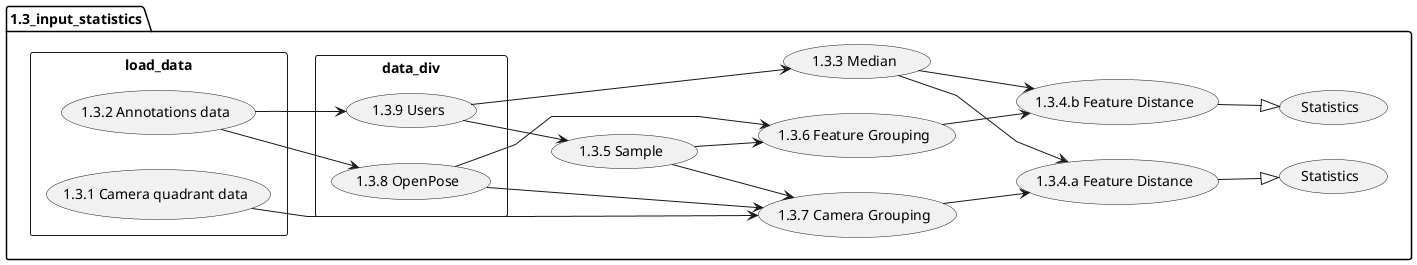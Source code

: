 @startuml
skinparam titleBorderRoundCorner 15
skinparam titleBorderThickness 2
skinparam titleBorderColor Black
skinparam titleBackgroundColor Silver-WhiteSmoke
skinparam classFontColor automatic
skinparam classHeaderBackgroundColor WhiteSmoke
skinparam monochrome true
skinparam handwritten false
/' skinparam dpi 300 '/
left to right direction
skinparam linetype polyline
/' skinparam linetype ortho '/



    package 1.3_input_statistics{
        rectangle load_data {
            usecase "1.3.1 Camera quadrant data" as qdata
            usecase "1.3.2 Annotations data" as adata
        }
        rectangle data_div {
            usecase "1.3.8 OpenPose" as openpose
            usecase "1.3.9 Users" as users
        }
        usecase "1.3.3 Median" as medb
        usecase "1.3.4.a Feature Distance" as dista
        usecase "1.3.4.b Feature Distance" as distb
        usecase "1.3.5 Sample" as sampb
        usecase "1.3.6 Feature Grouping" as fg
        usecase "1.3.7 Camera Grouping" as cg
        together {
            usecase "Statistics" as stata
            usecase "Statistics" as statb
        }
    }
    /' usecase "Statistics" as statb '/
    qdata --> cg
    cg --> dista
    dista --|> stata



    adata --> users
    adata --> openpose
    users  --> medb
    users  --> sampb
    medb --> distb
    medb --> dista
    sampb --> cg
    sampb --> fg
    fg --> distb
    distb --|> statb

    openpose --> fg
    openpose --> cg
    /' sampb --> distb '/
    /' distb --|> statb '/
    /' medb -->  fg '/
    /' sampb --> fg '/
    /' fg --> distb '/
    /' fg --> dista '/
    /' distb --> statb '/






@enduml

